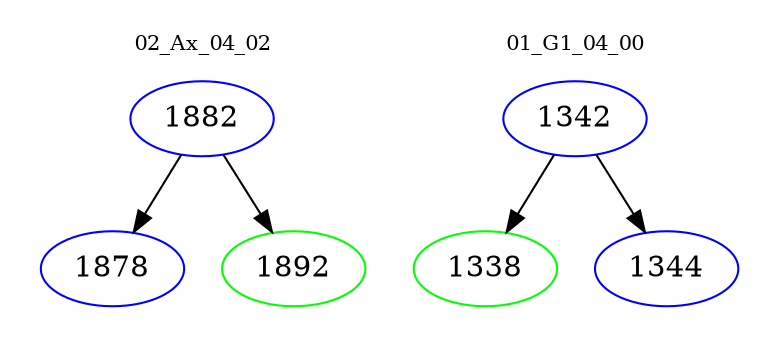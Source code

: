 digraph{
subgraph cluster_0 {
color = white
label = "02_Ax_04_02";
fontsize=10;
T0_1882 [label="1882", color="blue"]
T0_1882 -> T0_1878 [color="black"]
T0_1878 [label="1878", color="blue"]
T0_1882 -> T0_1892 [color="black"]
T0_1892 [label="1892", color="green"]
}
subgraph cluster_1 {
color = white
label = "01_G1_04_00";
fontsize=10;
T1_1342 [label="1342", color="blue"]
T1_1342 -> T1_1338 [color="black"]
T1_1338 [label="1338", color="green"]
T1_1342 -> T1_1344 [color="black"]
T1_1344 [label="1344", color="blue"]
}
}
